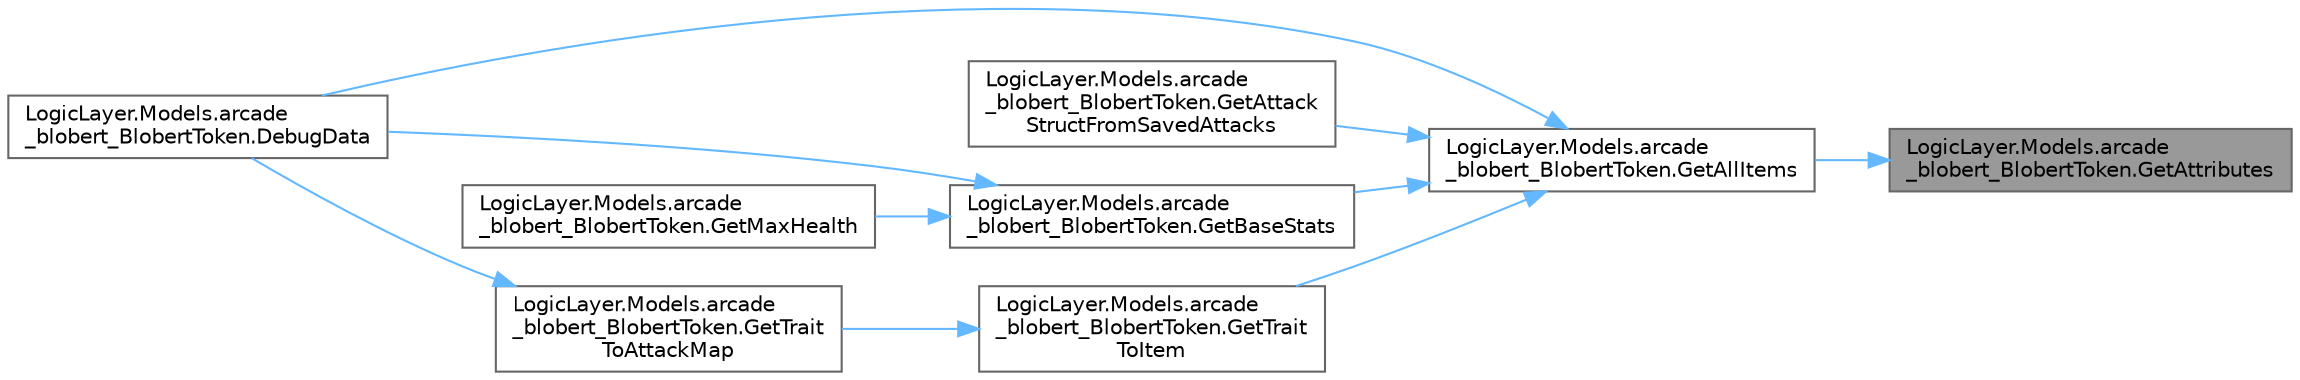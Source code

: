 digraph "LogicLayer.Models.arcade_blobert_BlobertToken.GetAttributes"
{
 // LATEX_PDF_SIZE
  bgcolor="transparent";
  edge [fontname=Helvetica,fontsize=10,labelfontname=Helvetica,labelfontsize=10];
  node [fontname=Helvetica,fontsize=10,shape=box,height=0.2,width=0.4];
  rankdir="RL";
  Node1 [id="Node000001",label="LogicLayer.Models.arcade\l_blobert_BlobertToken.GetAttributes",height=0.2,width=0.4,color="gray40", fillcolor="grey60", style="filled", fontcolor="black",tooltip="Retrieves the attributes of the Blobert token."];
  Node1 -> Node2 [id="edge1_Node000001_Node000002",dir="back",color="steelblue1",style="solid",tooltip=" "];
  Node2 [id="Node000002",label="LogicLayer.Models.arcade\l_blobert_BlobertToken.GetAllItems",height=0.2,width=0.4,color="grey40", fillcolor="white", style="filled",URL="$class_logic_layer_1_1_models_1_1arcade__blobert___blobert_token.html#a1d8352d7269992b8cf4db73f2c3714d3",tooltip="Retrieves all items associated with the Blobert."];
  Node2 -> Node3 [id="edge2_Node000002_Node000003",dir="back",color="steelblue1",style="solid",tooltip=" "];
  Node3 [id="Node000003",label="LogicLayer.Models.arcade\l_blobert_BlobertToken.DebugData",height=0.2,width=0.4,color="grey40", fillcolor="white", style="filled",URL="$class_logic_layer_1_1_models_1_1arcade__blobert___blobert_token.html#a9d6b19ab563c1715b5d576004b9531c3",tooltip="Function to return a string of debug data based on the class. Nice way to compile everything together..."];
  Node2 -> Node4 [id="edge3_Node000002_Node000004",dir="back",color="steelblue1",style="solid",tooltip=" "];
  Node4 [id="Node000004",label="LogicLayer.Models.arcade\l_blobert_BlobertToken.GetAttack\lStructFromSavedAttacks",height=0.2,width=0.4,color="grey40", fillcolor="white", style="filled",URL="$class_logic_layer_1_1_models_1_1arcade__blobert___blobert_token.html#acd09a316fcb7dfa4ad0d09d894344b35",tooltip="Retrieves attack structure data from saved attacks."];
  Node2 -> Node5 [id="edge4_Node000002_Node000005",dir="back",color="steelblue1",style="solid",tooltip=" "];
  Node5 [id="Node000005",label="LogicLayer.Models.arcade\l_blobert_BlobertToken.GetBaseStats",height=0.2,width=0.4,color="grey40", fillcolor="white", style="filled",URL="$class_logic_layer_1_1_models_1_1arcade__blobert___blobert_token.html#a3d6c87f01fbf0f7137770ffa50633cc0",tooltip="Retrieves the base stats of the Blobert."];
  Node5 -> Node3 [id="edge5_Node000005_Node000003",dir="back",color="steelblue1",style="solid",tooltip=" "];
  Node5 -> Node6 [id="edge6_Node000005_Node000006",dir="back",color="steelblue1",style="solid",tooltip=" "];
  Node6 [id="Node000006",label="LogicLayer.Models.arcade\l_blobert_BlobertToken.GetMaxHealth",height=0.2,width=0.4,color="grey40", fillcolor="white", style="filled",URL="$class_logic_layer_1_1_models_1_1arcade__blobert___blobert_token.html#adc0d1482bf22142bde526a11df594c25",tooltip="Retrieves the maximum health of the Blobert based on the stats."];
  Node2 -> Node7 [id="edge7_Node000002_Node000007",dir="back",color="steelblue1",style="solid",tooltip=" "];
  Node7 [id="Node000007",label="LogicLayer.Models.arcade\l_blobert_BlobertToken.GetTrait\lToItem",height=0.2,width=0.4,color="grey40", fillcolor="white", style="filled",URL="$class_logic_layer_1_1_models_1_1arcade__blobert___blobert_token.html#add1bf834457b4a3ae9ba2abbc41d305f",tooltip="Retrieves a map of traits name to items associated with the Blobert."];
  Node7 -> Node8 [id="edge8_Node000007_Node000008",dir="back",color="steelblue1",style="solid",tooltip=" "];
  Node8 [id="Node000008",label="LogicLayer.Models.arcade\l_blobert_BlobertToken.GetTrait\lToAttackMap",height=0.2,width=0.4,color="grey40", fillcolor="white", style="filled",URL="$class_logic_layer_1_1_models_1_1arcade__blobert___blobert_token.html#acf385789469a8093480cdd405c58de75",tooltip="Retrieves a map of traits to attacks associated with the Blobert."];
  Node8 -> Node3 [id="edge9_Node000008_Node000003",dir="back",color="steelblue1",style="solid",tooltip=" "];
}
